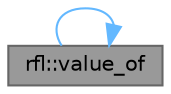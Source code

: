 digraph "rfl::value_of"
{
 // LATEX_PDF_SIZE
  bgcolor="transparent";
  edge [fontname=Helvetica,fontsize=10,labelfontname=Helvetica,labelfontsize=10];
  node [fontname=Helvetica,fontsize=10,shape=box,height=0.2,width=0.4];
  rankdir="LR";
  Node1 [id="Node000001",label="rfl::value_of",height=0.2,width=0.4,color="gray40", fillcolor="grey60", style="filled", fontcolor="black",tooltip="Helper function to retrieve a value at compile time."];
  Node1 -> Node1 [id="edge1_Node000001_Node000001",color="steelblue1",style="solid",tooltip=" "];
}
